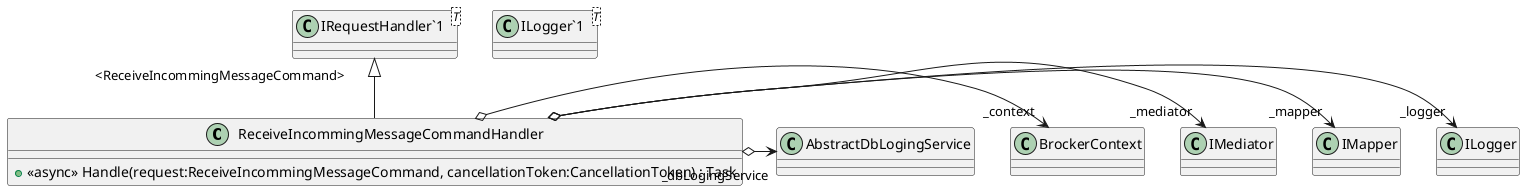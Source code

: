 @startuml
class ReceiveIncommingMessageCommandHandler {
    + <<async>> Handle(request:ReceiveIncommingMessageCommand, cancellationToken:CancellationToken) : Task
}
class "ILogger`1"<T> {
}
class "IRequestHandler`1"<T> {
}
"IRequestHandler`1" "<ReceiveIncommingMessageCommand>" <|-- ReceiveIncommingMessageCommandHandler
ReceiveIncommingMessageCommandHandler o-> "_logger" ILogger
ReceiveIncommingMessageCommandHandler o-> "_mapper" IMapper
ReceiveIncommingMessageCommandHandler o-> "_mediator" IMediator
ReceiveIncommingMessageCommandHandler o-> "_context" BrockerContext
ReceiveIncommingMessageCommandHandler o-> "_dbLogingService" AbstractDbLogingService
@enduml
